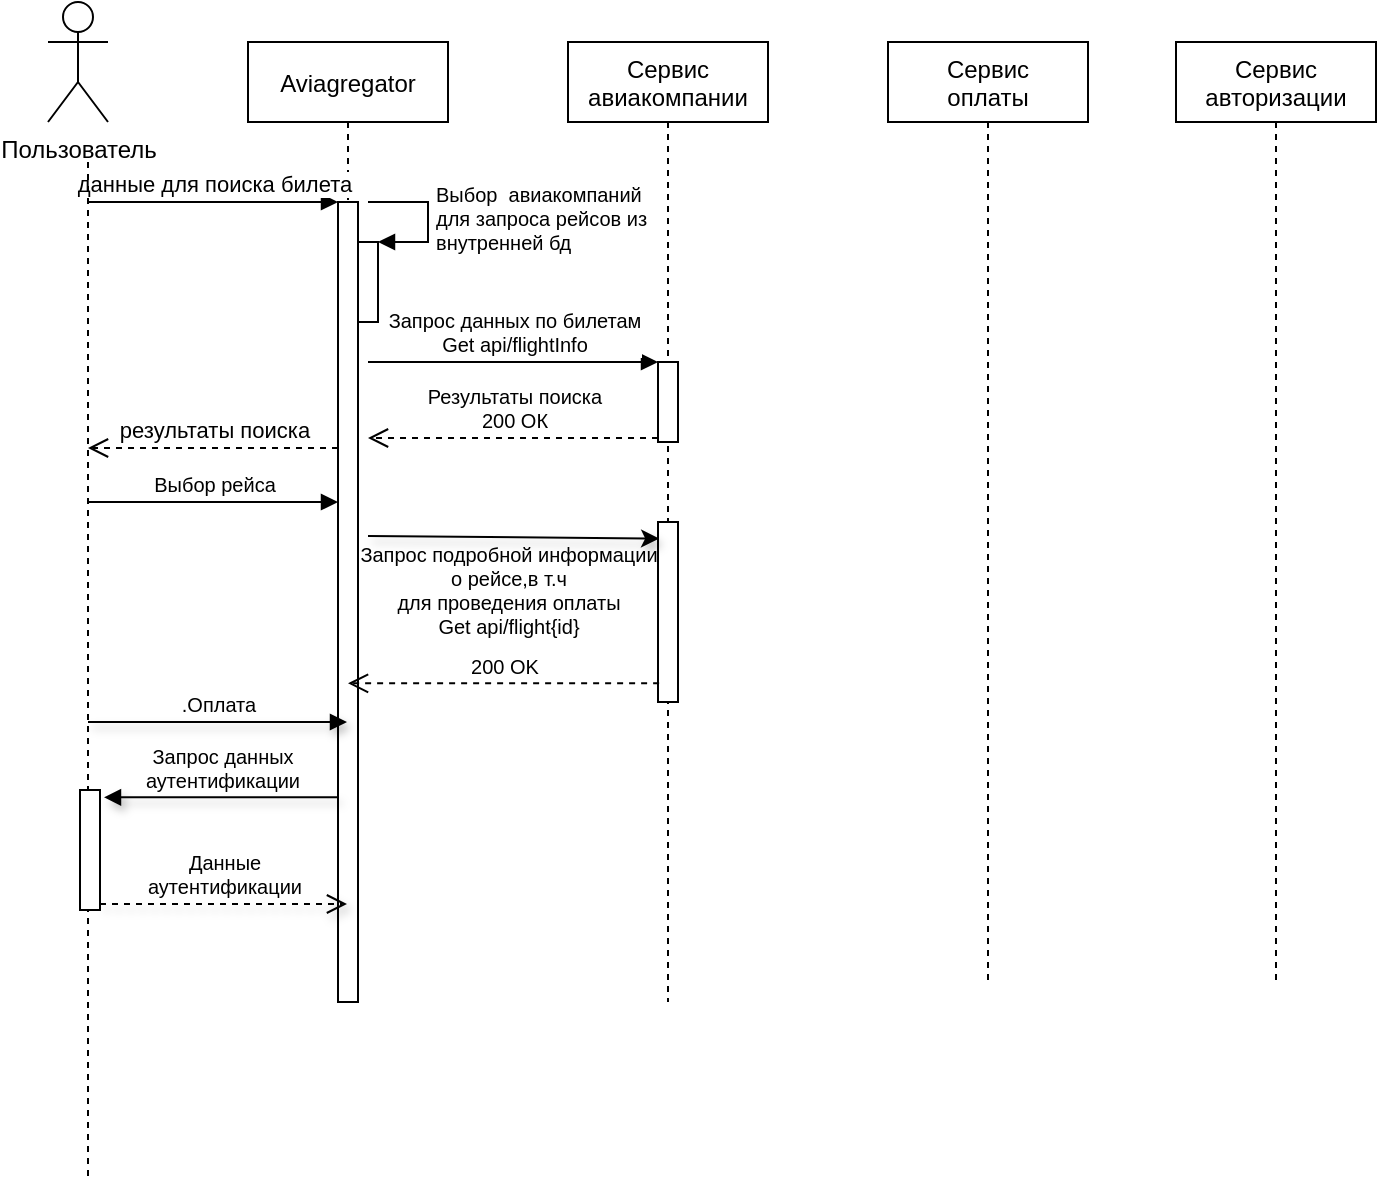 <mxfile version="16.0.3" type="github">
  <diagram id="kgpKYQtTHZ0yAKxKKP6v" name="Page-1">
    <mxGraphModel dx="1570" dy="439" grid="1" gridSize="10" guides="1" tooltips="1" connect="1" arrows="1" fold="1" page="1" pageScale="1" pageWidth="850" pageHeight="1100" math="0" shadow="0">
      <root>
        <mxCell id="0" />
        <mxCell id="1" parent="0" />
        <mxCell id="3nuBFxr9cyL0pnOWT2aG-1" value="Aviagregator" style="shape=umlLifeline;perimeter=lifelinePerimeter;container=1;collapsible=0;recursiveResize=0;rounded=0;shadow=0;strokeWidth=1;" parent="1" vertex="1">
          <mxGeometry x="120" y="80" width="100" height="480" as="geometry" />
        </mxCell>
        <mxCell id="7u0CSYYLVKe7ubRiZnHP-8" value="" style="html=1;points=[];perimeter=orthogonalPerimeter;" vertex="1" parent="3nuBFxr9cyL0pnOWT2aG-1">
          <mxGeometry x="45" y="80" width="10" height="400" as="geometry" />
        </mxCell>
        <mxCell id="7u0CSYYLVKe7ubRiZnHP-9" value="данные для поиска билета" style="html=1;verticalAlign=bottom;endArrow=block;entryX=0;entryY=0;rounded=0;" edge="1" target="7u0CSYYLVKe7ubRiZnHP-8" parent="3nuBFxr9cyL0pnOWT2aG-1">
          <mxGeometry relative="1" as="geometry">
            <mxPoint x="-80" y="80" as="sourcePoint" />
          </mxGeometry>
        </mxCell>
        <mxCell id="7u0CSYYLVKe7ubRiZnHP-10" value="результаты поиска" style="html=1;verticalAlign=bottom;endArrow=open;dashed=1;endSize=8;rounded=0;" edge="1" source="7u0CSYYLVKe7ubRiZnHP-8" parent="3nuBFxr9cyL0pnOWT2aG-1">
          <mxGeometry relative="1" as="geometry">
            <mxPoint x="-80" y="203" as="targetPoint" />
          </mxGeometry>
        </mxCell>
        <mxCell id="7u0CSYYLVKe7ubRiZnHP-11" value="" style="html=1;points=[];perimeter=orthogonalPerimeter;fontSize=10;" vertex="1" parent="3nuBFxr9cyL0pnOWT2aG-1">
          <mxGeometry x="55" y="100" width="10" height="40" as="geometry" />
        </mxCell>
        <mxCell id="7u0CSYYLVKe7ubRiZnHP-12" value="Выбор&amp;nbsp; авиакомпаний&amp;nbsp;&lt;br&gt;для запроса рейсов из&lt;br&gt;внутренней бд" style="edgeStyle=orthogonalEdgeStyle;html=1;align=left;spacingLeft=2;endArrow=block;rounded=0;entryX=1;entryY=0;fontSize=10;" edge="1" target="7u0CSYYLVKe7ubRiZnHP-11" parent="3nuBFxr9cyL0pnOWT2aG-1">
          <mxGeometry relative="1" as="geometry">
            <mxPoint x="60" y="80" as="sourcePoint" />
            <Array as="points">
              <mxPoint x="90" y="80" />
            </Array>
          </mxGeometry>
        </mxCell>
        <mxCell id="7u0CSYYLVKe7ubRiZnHP-17" value="Выбор рейса" style="html=1;verticalAlign=bottom;endArrow=block;entryX=0;entryY=0;rounded=0;fontSize=10;" edge="1" parent="3nuBFxr9cyL0pnOWT2aG-1">
          <mxGeometry relative="1" as="geometry">
            <mxPoint x="-80" y="230" as="sourcePoint" />
            <mxPoint x="45" y="230.0" as="targetPoint" />
          </mxGeometry>
        </mxCell>
        <mxCell id="3nuBFxr9cyL0pnOWT2aG-5" value="Сервис&#xa;оплаты" style="shape=umlLifeline;perimeter=lifelinePerimeter;container=1;collapsible=0;recursiveResize=0;rounded=0;shadow=0;strokeWidth=1;" parent="1" vertex="1">
          <mxGeometry x="440" y="80" width="100" height="470" as="geometry" />
        </mxCell>
        <mxCell id="7u0CSYYLVKe7ubRiZnHP-1" value="Сервис &#xa;авиакомпании" style="shape=umlLifeline;perimeter=lifelinePerimeter;container=1;collapsible=0;recursiveResize=0;rounded=0;shadow=0;strokeWidth=1;" vertex="1" parent="1">
          <mxGeometry x="280" y="80" width="100" height="480" as="geometry" />
        </mxCell>
        <mxCell id="7u0CSYYLVKe7ubRiZnHP-13" value="" style="html=1;points=[];perimeter=orthogonalPerimeter;fontSize=10;" vertex="1" parent="7u0CSYYLVKe7ubRiZnHP-1">
          <mxGeometry x="45" y="160" width="10" height="40" as="geometry" />
        </mxCell>
        <mxCell id="7u0CSYYLVKe7ubRiZnHP-19" value="" style="html=1;points=[];perimeter=orthogonalPerimeter;fontSize=10;" vertex="1" parent="7u0CSYYLVKe7ubRiZnHP-1">
          <mxGeometry x="45" y="240" width="10" height="90" as="geometry" />
        </mxCell>
        <mxCell id="7u0CSYYLVKe7ubRiZnHP-3" value="Пользователь" style="shape=umlActor;verticalLabelPosition=bottom;verticalAlign=top;html=1;outlineConnect=0;" vertex="1" parent="1">
          <mxGeometry x="20" y="60" width="30" height="60" as="geometry" />
        </mxCell>
        <mxCell id="7u0CSYYLVKe7ubRiZnHP-6" value="" style="endArrow=none;dashed=1;endFill=0;html=1;rounded=0;" edge="1" parent="1">
          <mxGeometry width="160" relative="1" as="geometry">
            <mxPoint x="40" y="140" as="sourcePoint" />
            <mxPoint x="40" y="650" as="targetPoint" />
          </mxGeometry>
        </mxCell>
        <mxCell id="7u0CSYYLVKe7ubRiZnHP-14" value="Запрос данных по билетам&lt;br&gt;Get api/flightInfo" style="html=1;verticalAlign=bottom;endArrow=block;entryX=0;entryY=0;rounded=0;fontSize=10;" edge="1" target="7u0CSYYLVKe7ubRiZnHP-13" parent="1">
          <mxGeometry relative="1" as="geometry">
            <mxPoint x="180" y="240" as="sourcePoint" />
          </mxGeometry>
        </mxCell>
        <mxCell id="7u0CSYYLVKe7ubRiZnHP-15" value="Результаты поиска&lt;br&gt;200 ОК" style="html=1;verticalAlign=bottom;endArrow=open;dashed=1;endSize=8;exitX=0;exitY=0.95;rounded=0;fontSize=10;" edge="1" source="7u0CSYYLVKe7ubRiZnHP-13" parent="1">
          <mxGeometry relative="1" as="geometry">
            <mxPoint x="180" y="278" as="targetPoint" />
          </mxGeometry>
        </mxCell>
        <mxCell id="7u0CSYYLVKe7ubRiZnHP-20" value="Запрос подробной информации &lt;br&gt;о рейсе,в т.ч &lt;br&gt;для проведения оплаты&lt;br&gt;Get api/flight{id}" style="html=1;verticalAlign=bottom;endArrow=classic;entryX=0.056;entryY=0.092;rounded=0;fontSize=10;shadow=1;sketch=0;entryDx=0;entryDy=0;entryPerimeter=0;endFill=1;labelBackgroundColor=none;" edge="1" target="7u0CSYYLVKe7ubRiZnHP-19" parent="1">
          <mxGeometry x="-0.036" y="-53" relative="1" as="geometry">
            <mxPoint x="180" y="327" as="sourcePoint" />
            <mxPoint x="325" y="362.0" as="targetPoint" />
            <mxPoint as="offset" />
          </mxGeometry>
        </mxCell>
        <mxCell id="7u0CSYYLVKe7ubRiZnHP-21" value="200 OK" style="html=1;verticalAlign=bottom;endArrow=open;dashed=1;endSize=8;rounded=0;fontSize=10;exitX=0.056;exitY=0.896;exitDx=0;exitDy=0;exitPerimeter=0;" edge="1" source="7u0CSYYLVKe7ubRiZnHP-19" parent="1" target="3nuBFxr9cyL0pnOWT2aG-1">
          <mxGeometry relative="1" as="geometry">
            <mxPoint x="170" y="400" as="targetPoint" />
            <mxPoint x="320" y="400" as="sourcePoint" />
          </mxGeometry>
        </mxCell>
        <mxCell id="7u0CSYYLVKe7ubRiZnHP-24" value="" style="html=1;points=[];perimeter=orthogonalPerimeter;fontSize=10;" vertex="1" parent="1">
          <mxGeometry x="36" y="454" width="10" height="60" as="geometry" />
        </mxCell>
        <mxCell id="7u0CSYYLVKe7ubRiZnHP-25" value="Запрос данных&lt;br&gt;аутентификации" style="html=1;verticalAlign=bottom;endArrow=block;entryX=1.2;entryY=0.061;rounded=0;shadow=1;labelBackgroundColor=none;sketch=0;fontSize=10;entryDx=0;entryDy=0;entryPerimeter=0;exitX=0.033;exitY=0.744;exitDx=0;exitDy=0;exitPerimeter=0;" edge="1" target="7u0CSYYLVKe7ubRiZnHP-24" parent="1" source="7u0CSYYLVKe7ubRiZnHP-8">
          <mxGeometry relative="1" as="geometry">
            <mxPoint x="160" y="341" as="sourcePoint" />
            <mxPoint x="46" y="402" as="targetPoint" />
          </mxGeometry>
        </mxCell>
        <mxCell id="7u0CSYYLVKe7ubRiZnHP-26" value="Данные &lt;br&gt;аутентификации" style="html=1;verticalAlign=bottom;endArrow=open;dashed=1;endSize=8;exitX=1;exitY=0.95;rounded=0;shadow=1;labelBackgroundColor=none;sketch=0;fontSize=10;" edge="1" source="7u0CSYYLVKe7ubRiZnHP-24" parent="1" target="3nuBFxr9cyL0pnOWT2aG-1">
          <mxGeometry relative="1" as="geometry">
            <mxPoint x="160" y="396" as="targetPoint" />
          </mxGeometry>
        </mxCell>
        <mxCell id="7u0CSYYLVKe7ubRiZnHP-27" value="Сервис &#xa;авторизации" style="shape=umlLifeline;perimeter=lifelinePerimeter;container=1;collapsible=0;recursiveResize=0;rounded=0;shadow=0;strokeWidth=1;" vertex="1" parent="1">
          <mxGeometry x="584" y="80" width="100" height="470" as="geometry" />
        </mxCell>
        <mxCell id="7u0CSYYLVKe7ubRiZnHP-30" value=".Оплата" style="html=1;verticalAlign=bottom;endArrow=block;rounded=0;shadow=1;labelBackgroundColor=none;sketch=0;fontSize=10;" edge="1" target="3nuBFxr9cyL0pnOWT2aG-1" parent="1">
          <mxGeometry relative="1" as="geometry">
            <mxPoint x="40" y="420" as="sourcePoint" />
            <mxPoint x="-40" y="450.0" as="targetPoint" />
          </mxGeometry>
        </mxCell>
      </root>
    </mxGraphModel>
  </diagram>
</mxfile>
